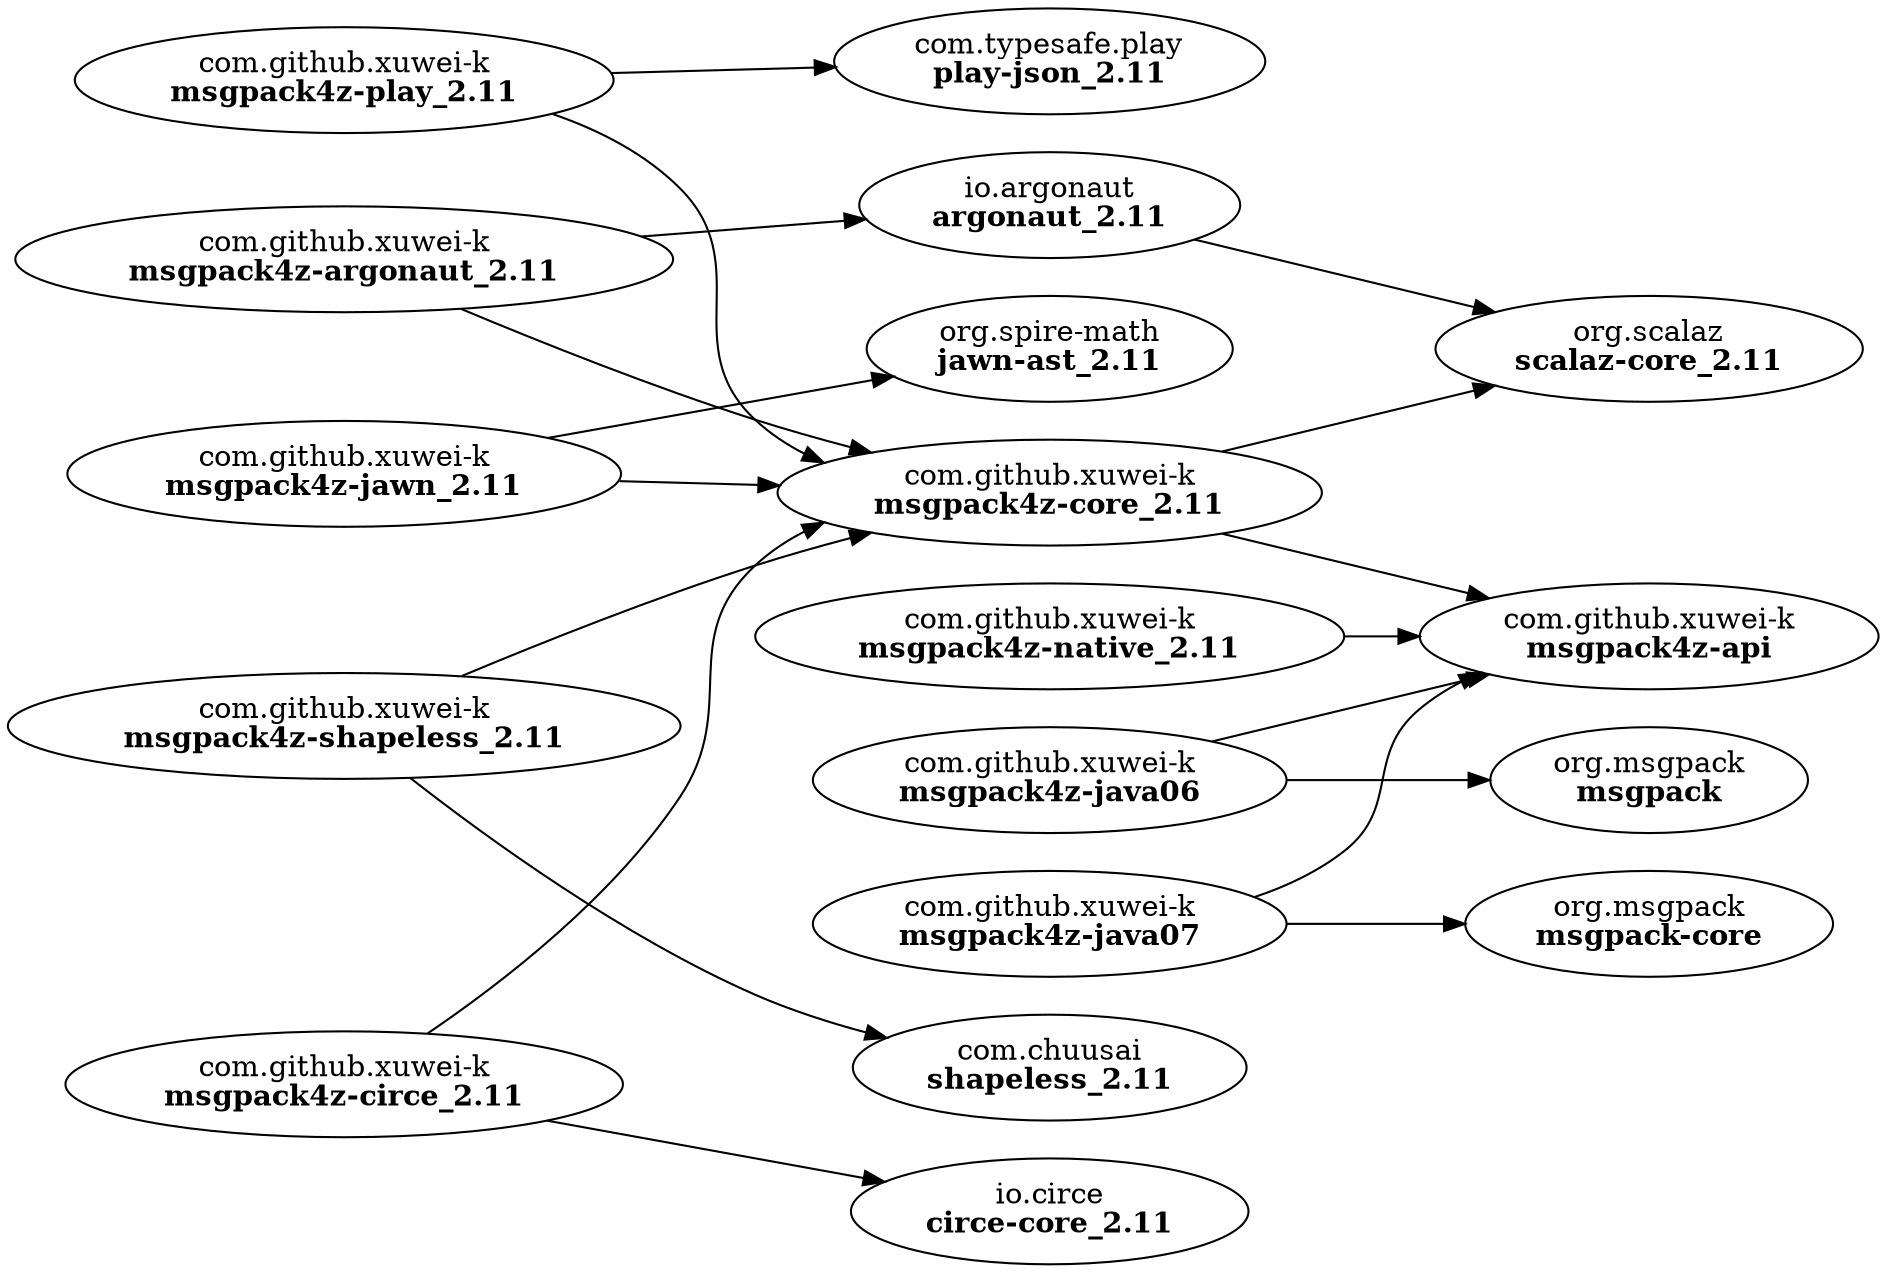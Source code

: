 digraph "msgpack4z dependency graph" {
    graph[rankdir="LR"]
    node[target="_blank"]
    "com.github.xuwei-k:msgpack4z-play_2.11"[label=<com.github.xuwei-k<BR/><B>msgpack4z-play_2.11</B>>, href="https://github.com/msgpack4z/msgpack4z-play"]
    "com.typesafe.play:play-json_2.11"[label=<com.typesafe.play<BR/><B>play-json_2.11</B>>, href="https://github.com/playframework/playframework"]
    "com.github.xuwei-k:msgpack4z-jawn_2.11"[label=<com.github.xuwei-k<BR/><B>msgpack4z-jawn_2.11</B>>, href="https://github.com/msgpack4z/msgpack4z-jawn"]
    "org.spire-math:jawn-ast_2.11"[label=<org.spire-math<BR/><B>jawn-ast_2.11</B>>, href="https://github.com/non/jawn"]
    "com.github.xuwei-k:msgpack4z-argonaut_2.11"[label=<com.github.xuwei-k<BR/><B>msgpack4z-argonaut_2.11</B>>, href="https://github.com/msgpack4z/msgpack4z-argonaut"]
    "io.argonaut:argonaut_2.11"[label=<io.argonaut<BR/><B>argonaut_2.11</B>>, href="https://github.com/argonaut-io/argonaut"]
    "com.github.xuwei-k:msgpack4z-java06"[label=<com.github.xuwei-k<BR/><B>msgpack4z-java06</B>>, href="https://github.com/msgpack4z/msgpack4z-java06"]
    "org.msgpack:msgpack"[label=<org.msgpack<BR/><B>msgpack</B>>, href="https://github.com/msgpack/msgpack-java"]
    "com.github.xuwei-k:msgpack4z-java07"[label=<com.github.xuwei-k<BR/><B>msgpack4z-java07</B>>, href="https://github.com/msgpack4z/msgpack4z-java07"]
    "org.msgpack:msgpack-core"[label=<org.msgpack<BR/><B>msgpack-core</B>>, href="https://github.com/msgpack/msgpack-java"]
    "com.github.xuwei-k:msgpack4z-native_2.11"[label=<com.github.xuwei-k<BR/><B>msgpack4z-native_2.11</B>>, href="https://github.com/msgpack4z/msgpack4z-native"]
    "com.github.xuwei-k:msgpack4z-shapeless_2.11"[label=<com.github.xuwei-k<BR/><B>msgpack4z-shapeless_2.11</B>>, href="https://github.com/msgpack4z/msgpack4z-shapeless"]
    "com.github.xuwei-k:msgpack4z-core_2.11"[label=<com.github.xuwei-k<BR/><B>msgpack4z-core_2.11</B>>, href="https://github.com/msgpack4z/msgpack4z-core"]
    "org.scalaz:scalaz-core_2.11"[label=<org.scalaz<BR/><B>scalaz-core_2.11</B>>, href="https://github.com/scalaz/scalaz"]
    "com.github.xuwei-k:msgpack4z-api"[label=<com.github.xuwei-k<BR/><B>msgpack4z-api</B>>, href="https://github.com/msgpack4z/msgpack4z-api"]
    "com.chuusai:shapeless_2.11"[label=<com.chuusai<BR/><B>shapeless_2.11</B>>, href="https://github.com/milessabin/shapeless"]
    "com.github.xuwei-k:msgpack4z-circe_2.11"[label=<com.github.xuwei-k<BR/><B>msgpack4z-circe_2.11</B>>, href="https://github.com/msgpack4z/msgpack4z-circe"]
    "io.circe:circe-core_2.11"[label=<io.circe<BR/><B>circe-core_2.11</B>>, href="https://github.com/travisbrown/circe"]
    "com.github.xuwei-k:msgpack4z-play_2.11" -> "com.typesafe.play:play-json_2.11"
    "com.github.xuwei-k:msgpack4z-jawn_2.11" -> "org.spire-math:jawn-ast_2.11"
    "com.github.xuwei-k:msgpack4z-argonaut_2.11" -> "io.argonaut:argonaut_2.11"
    "com.github.xuwei-k:msgpack4z-java06" -> "org.msgpack:msgpack"
    "com.github.xuwei-k:msgpack4z-java07" -> "org.msgpack:msgpack-core"
    "com.github.xuwei-k:msgpack4z-play_2.11" -> "com.github.xuwei-k:msgpack4z-core_2.11"
    "com.github.xuwei-k:msgpack4z-shapeless_2.11" -> "com.github.xuwei-k:msgpack4z-core_2.11"
    "com.github.xuwei-k:msgpack4z-jawn_2.11" -> "com.github.xuwei-k:msgpack4z-core_2.11"
    "com.github.xuwei-k:msgpack4z-argonaut_2.11" -> "com.github.xuwei-k:msgpack4z-core_2.11"
    "com.github.xuwei-k:msgpack4z-circe_2.11" -> "com.github.xuwei-k:msgpack4z-core_2.11"
    "com.github.xuwei-k:msgpack4z-circe_2.11" -> "io.circe:circe-core_2.11"
    "io.argonaut:argonaut_2.11" -> "org.scalaz:scalaz-core_2.11"
    "com.github.xuwei-k:msgpack4z-core_2.11" -> "org.scalaz:scalaz-core_2.11"
    "com.github.xuwei-k:msgpack4z-native_2.11" -> "com.github.xuwei-k:msgpack4z-api"
    "com.github.xuwei-k:msgpack4z-java06" -> "com.github.xuwei-k:msgpack4z-api"
    "com.github.xuwei-k:msgpack4z-core_2.11" -> "com.github.xuwei-k:msgpack4z-api"
    "com.github.xuwei-k:msgpack4z-java07" -> "com.github.xuwei-k:msgpack4z-api"
    "com.github.xuwei-k:msgpack4z-shapeless_2.11" -> "com.chuusai:shapeless_2.11"
}

